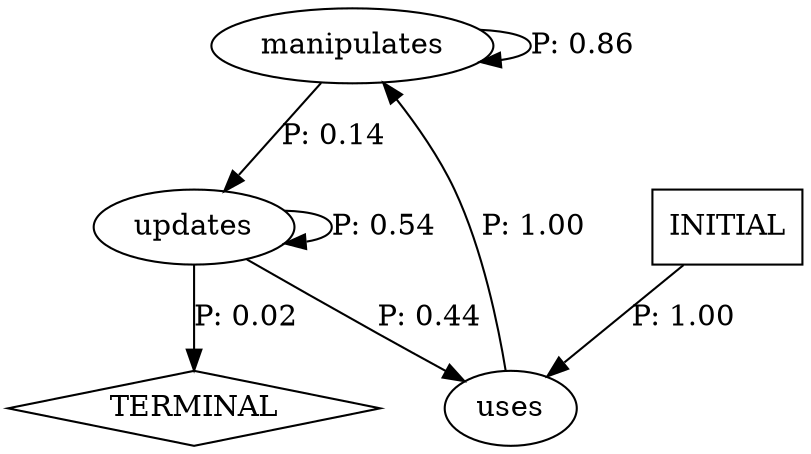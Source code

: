 digraph G {
  0 [label="manipulates"];
  1 [label="updates"];
  2 [label="uses"];
  3 [label="TERMINAL",shape=diamond];
  4 [label="INITIAL",shape=box];
0->0 [label="P: 0.86"];
0->1 [label="P: 0.14"];
1->1 [label="P: 0.54"];
1->2 [label="P: 0.44"];
1->3 [label="P: 0.02"];
2->0 [label="P: 1.00"];
4->2 [label="P: 1.00"];
}

